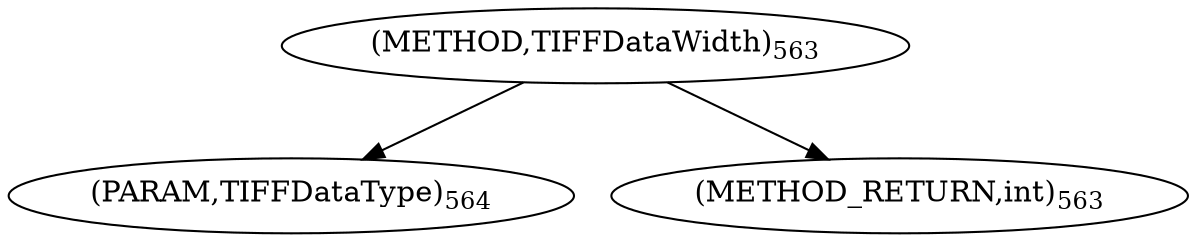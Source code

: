 digraph "TIFFDataWidth" {  
"9196" [label = <(METHOD,TIFFDataWidth)<SUB>563</SUB>> ]
"9197" [label = <(PARAM,TIFFDataType)<SUB>564</SUB>> ]
"9198" [label = <(METHOD_RETURN,int)<SUB>563</SUB>> ]
  "9196" -> "9197" 
  "9196" -> "9198" 
}
